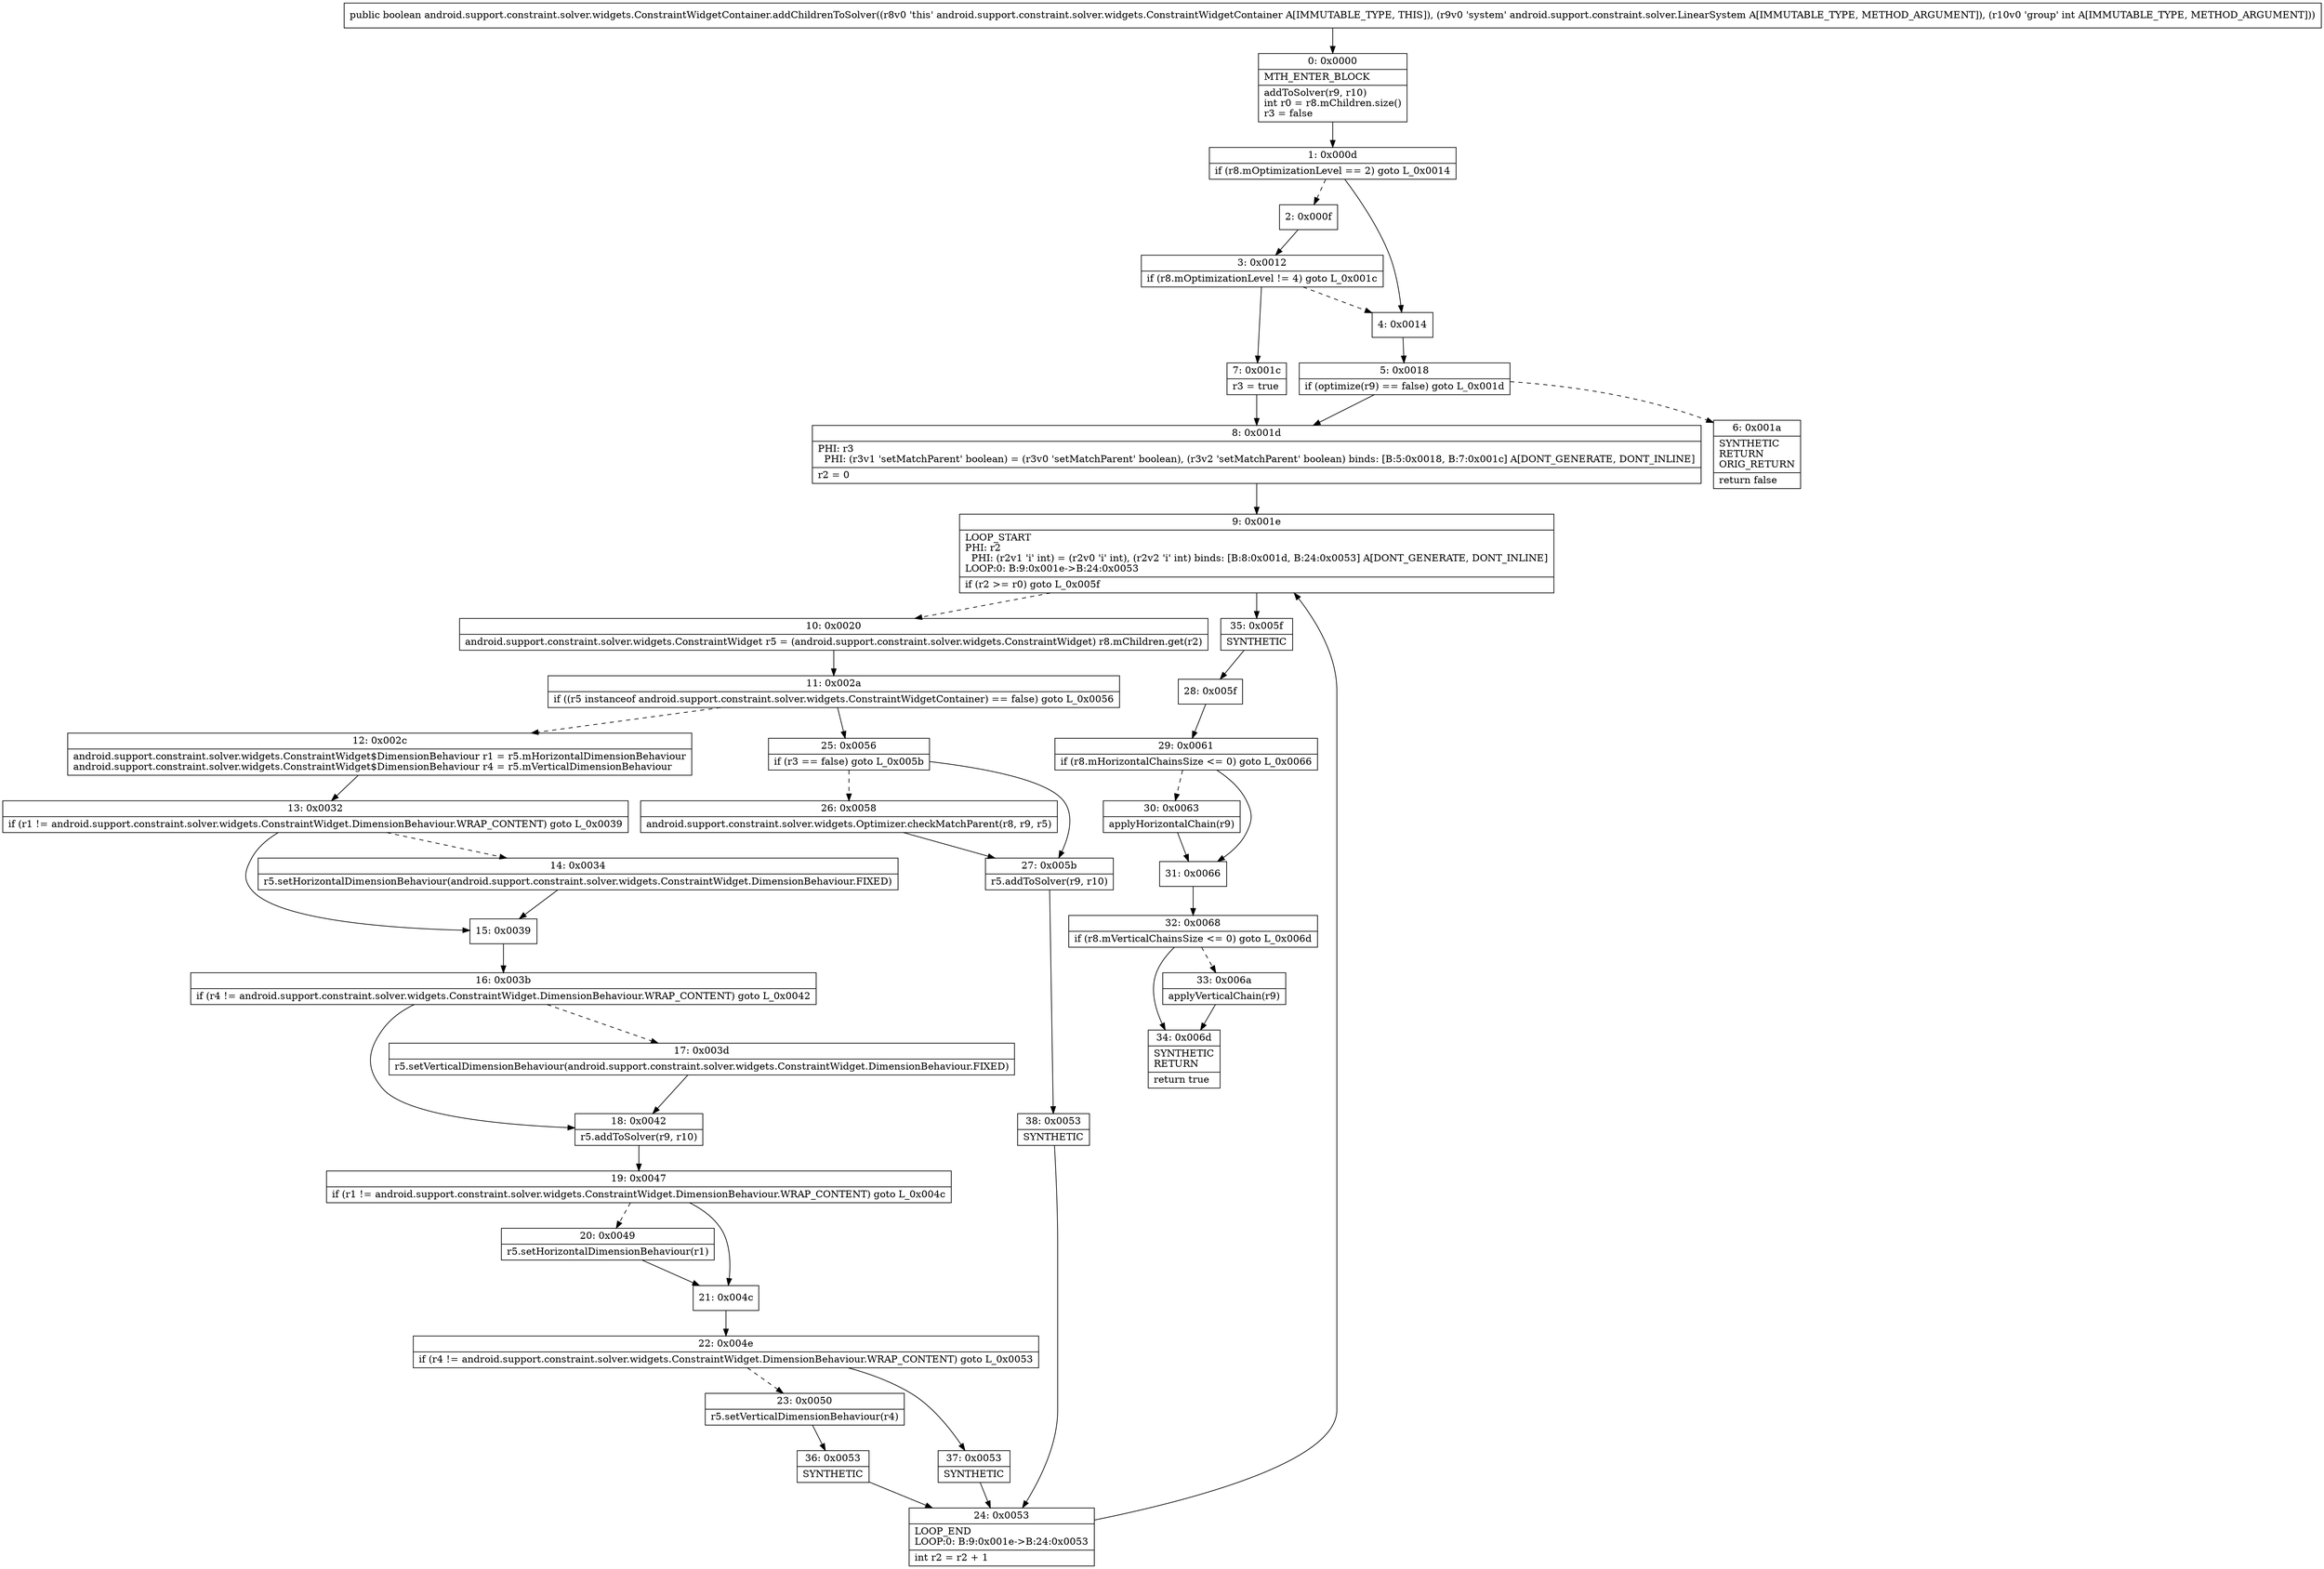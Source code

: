 digraph "CFG forandroid.support.constraint.solver.widgets.ConstraintWidgetContainer.addChildrenToSolver(Landroid\/support\/constraint\/solver\/LinearSystem;I)Z" {
Node_0 [shape=record,label="{0\:\ 0x0000|MTH_ENTER_BLOCK\l|addToSolver(r9, r10)\lint r0 = r8.mChildren.size()\lr3 = false\l}"];
Node_1 [shape=record,label="{1\:\ 0x000d|if (r8.mOptimizationLevel == 2) goto L_0x0014\l}"];
Node_2 [shape=record,label="{2\:\ 0x000f}"];
Node_3 [shape=record,label="{3\:\ 0x0012|if (r8.mOptimizationLevel != 4) goto L_0x001c\l}"];
Node_4 [shape=record,label="{4\:\ 0x0014}"];
Node_5 [shape=record,label="{5\:\ 0x0018|if (optimize(r9) == false) goto L_0x001d\l}"];
Node_6 [shape=record,label="{6\:\ 0x001a|SYNTHETIC\lRETURN\lORIG_RETURN\l|return false\l}"];
Node_7 [shape=record,label="{7\:\ 0x001c|r3 = true\l}"];
Node_8 [shape=record,label="{8\:\ 0x001d|PHI: r3 \l  PHI: (r3v1 'setMatchParent' boolean) = (r3v0 'setMatchParent' boolean), (r3v2 'setMatchParent' boolean) binds: [B:5:0x0018, B:7:0x001c] A[DONT_GENERATE, DONT_INLINE]\l|r2 = 0\l}"];
Node_9 [shape=record,label="{9\:\ 0x001e|LOOP_START\lPHI: r2 \l  PHI: (r2v1 'i' int) = (r2v0 'i' int), (r2v2 'i' int) binds: [B:8:0x001d, B:24:0x0053] A[DONT_GENERATE, DONT_INLINE]\lLOOP:0: B:9:0x001e\-\>B:24:0x0053\l|if (r2 \>= r0) goto L_0x005f\l}"];
Node_10 [shape=record,label="{10\:\ 0x0020|android.support.constraint.solver.widgets.ConstraintWidget r5 = (android.support.constraint.solver.widgets.ConstraintWidget) r8.mChildren.get(r2)\l}"];
Node_11 [shape=record,label="{11\:\ 0x002a|if ((r5 instanceof android.support.constraint.solver.widgets.ConstraintWidgetContainer) == false) goto L_0x0056\l}"];
Node_12 [shape=record,label="{12\:\ 0x002c|android.support.constraint.solver.widgets.ConstraintWidget$DimensionBehaviour r1 = r5.mHorizontalDimensionBehaviour\landroid.support.constraint.solver.widgets.ConstraintWidget$DimensionBehaviour r4 = r5.mVerticalDimensionBehaviour\l}"];
Node_13 [shape=record,label="{13\:\ 0x0032|if (r1 != android.support.constraint.solver.widgets.ConstraintWidget.DimensionBehaviour.WRAP_CONTENT) goto L_0x0039\l}"];
Node_14 [shape=record,label="{14\:\ 0x0034|r5.setHorizontalDimensionBehaviour(android.support.constraint.solver.widgets.ConstraintWidget.DimensionBehaviour.FIXED)\l}"];
Node_15 [shape=record,label="{15\:\ 0x0039}"];
Node_16 [shape=record,label="{16\:\ 0x003b|if (r4 != android.support.constraint.solver.widgets.ConstraintWidget.DimensionBehaviour.WRAP_CONTENT) goto L_0x0042\l}"];
Node_17 [shape=record,label="{17\:\ 0x003d|r5.setVerticalDimensionBehaviour(android.support.constraint.solver.widgets.ConstraintWidget.DimensionBehaviour.FIXED)\l}"];
Node_18 [shape=record,label="{18\:\ 0x0042|r5.addToSolver(r9, r10)\l}"];
Node_19 [shape=record,label="{19\:\ 0x0047|if (r1 != android.support.constraint.solver.widgets.ConstraintWidget.DimensionBehaviour.WRAP_CONTENT) goto L_0x004c\l}"];
Node_20 [shape=record,label="{20\:\ 0x0049|r5.setHorizontalDimensionBehaviour(r1)\l}"];
Node_21 [shape=record,label="{21\:\ 0x004c}"];
Node_22 [shape=record,label="{22\:\ 0x004e|if (r4 != android.support.constraint.solver.widgets.ConstraintWidget.DimensionBehaviour.WRAP_CONTENT) goto L_0x0053\l}"];
Node_23 [shape=record,label="{23\:\ 0x0050|r5.setVerticalDimensionBehaviour(r4)\l}"];
Node_24 [shape=record,label="{24\:\ 0x0053|LOOP_END\lLOOP:0: B:9:0x001e\-\>B:24:0x0053\l|int r2 = r2 + 1\l}"];
Node_25 [shape=record,label="{25\:\ 0x0056|if (r3 == false) goto L_0x005b\l}"];
Node_26 [shape=record,label="{26\:\ 0x0058|android.support.constraint.solver.widgets.Optimizer.checkMatchParent(r8, r9, r5)\l}"];
Node_27 [shape=record,label="{27\:\ 0x005b|r5.addToSolver(r9, r10)\l}"];
Node_28 [shape=record,label="{28\:\ 0x005f}"];
Node_29 [shape=record,label="{29\:\ 0x0061|if (r8.mHorizontalChainsSize \<= 0) goto L_0x0066\l}"];
Node_30 [shape=record,label="{30\:\ 0x0063|applyHorizontalChain(r9)\l}"];
Node_31 [shape=record,label="{31\:\ 0x0066}"];
Node_32 [shape=record,label="{32\:\ 0x0068|if (r8.mVerticalChainsSize \<= 0) goto L_0x006d\l}"];
Node_33 [shape=record,label="{33\:\ 0x006a|applyVerticalChain(r9)\l}"];
Node_34 [shape=record,label="{34\:\ 0x006d|SYNTHETIC\lRETURN\l|return true\l}"];
Node_35 [shape=record,label="{35\:\ 0x005f|SYNTHETIC\l}"];
Node_36 [shape=record,label="{36\:\ 0x0053|SYNTHETIC\l}"];
Node_37 [shape=record,label="{37\:\ 0x0053|SYNTHETIC\l}"];
Node_38 [shape=record,label="{38\:\ 0x0053|SYNTHETIC\l}"];
MethodNode[shape=record,label="{public boolean android.support.constraint.solver.widgets.ConstraintWidgetContainer.addChildrenToSolver((r8v0 'this' android.support.constraint.solver.widgets.ConstraintWidgetContainer A[IMMUTABLE_TYPE, THIS]), (r9v0 'system' android.support.constraint.solver.LinearSystem A[IMMUTABLE_TYPE, METHOD_ARGUMENT]), (r10v0 'group' int A[IMMUTABLE_TYPE, METHOD_ARGUMENT])) }"];
MethodNode -> Node_0;
Node_0 -> Node_1;
Node_1 -> Node_2[style=dashed];
Node_1 -> Node_4;
Node_2 -> Node_3;
Node_3 -> Node_4[style=dashed];
Node_3 -> Node_7;
Node_4 -> Node_5;
Node_5 -> Node_6[style=dashed];
Node_5 -> Node_8;
Node_7 -> Node_8;
Node_8 -> Node_9;
Node_9 -> Node_10[style=dashed];
Node_9 -> Node_35;
Node_10 -> Node_11;
Node_11 -> Node_12[style=dashed];
Node_11 -> Node_25;
Node_12 -> Node_13;
Node_13 -> Node_14[style=dashed];
Node_13 -> Node_15;
Node_14 -> Node_15;
Node_15 -> Node_16;
Node_16 -> Node_17[style=dashed];
Node_16 -> Node_18;
Node_17 -> Node_18;
Node_18 -> Node_19;
Node_19 -> Node_20[style=dashed];
Node_19 -> Node_21;
Node_20 -> Node_21;
Node_21 -> Node_22;
Node_22 -> Node_23[style=dashed];
Node_22 -> Node_37;
Node_23 -> Node_36;
Node_24 -> Node_9;
Node_25 -> Node_26[style=dashed];
Node_25 -> Node_27;
Node_26 -> Node_27;
Node_27 -> Node_38;
Node_28 -> Node_29;
Node_29 -> Node_30[style=dashed];
Node_29 -> Node_31;
Node_30 -> Node_31;
Node_31 -> Node_32;
Node_32 -> Node_33[style=dashed];
Node_32 -> Node_34;
Node_33 -> Node_34;
Node_35 -> Node_28;
Node_36 -> Node_24;
Node_37 -> Node_24;
Node_38 -> Node_24;
}

